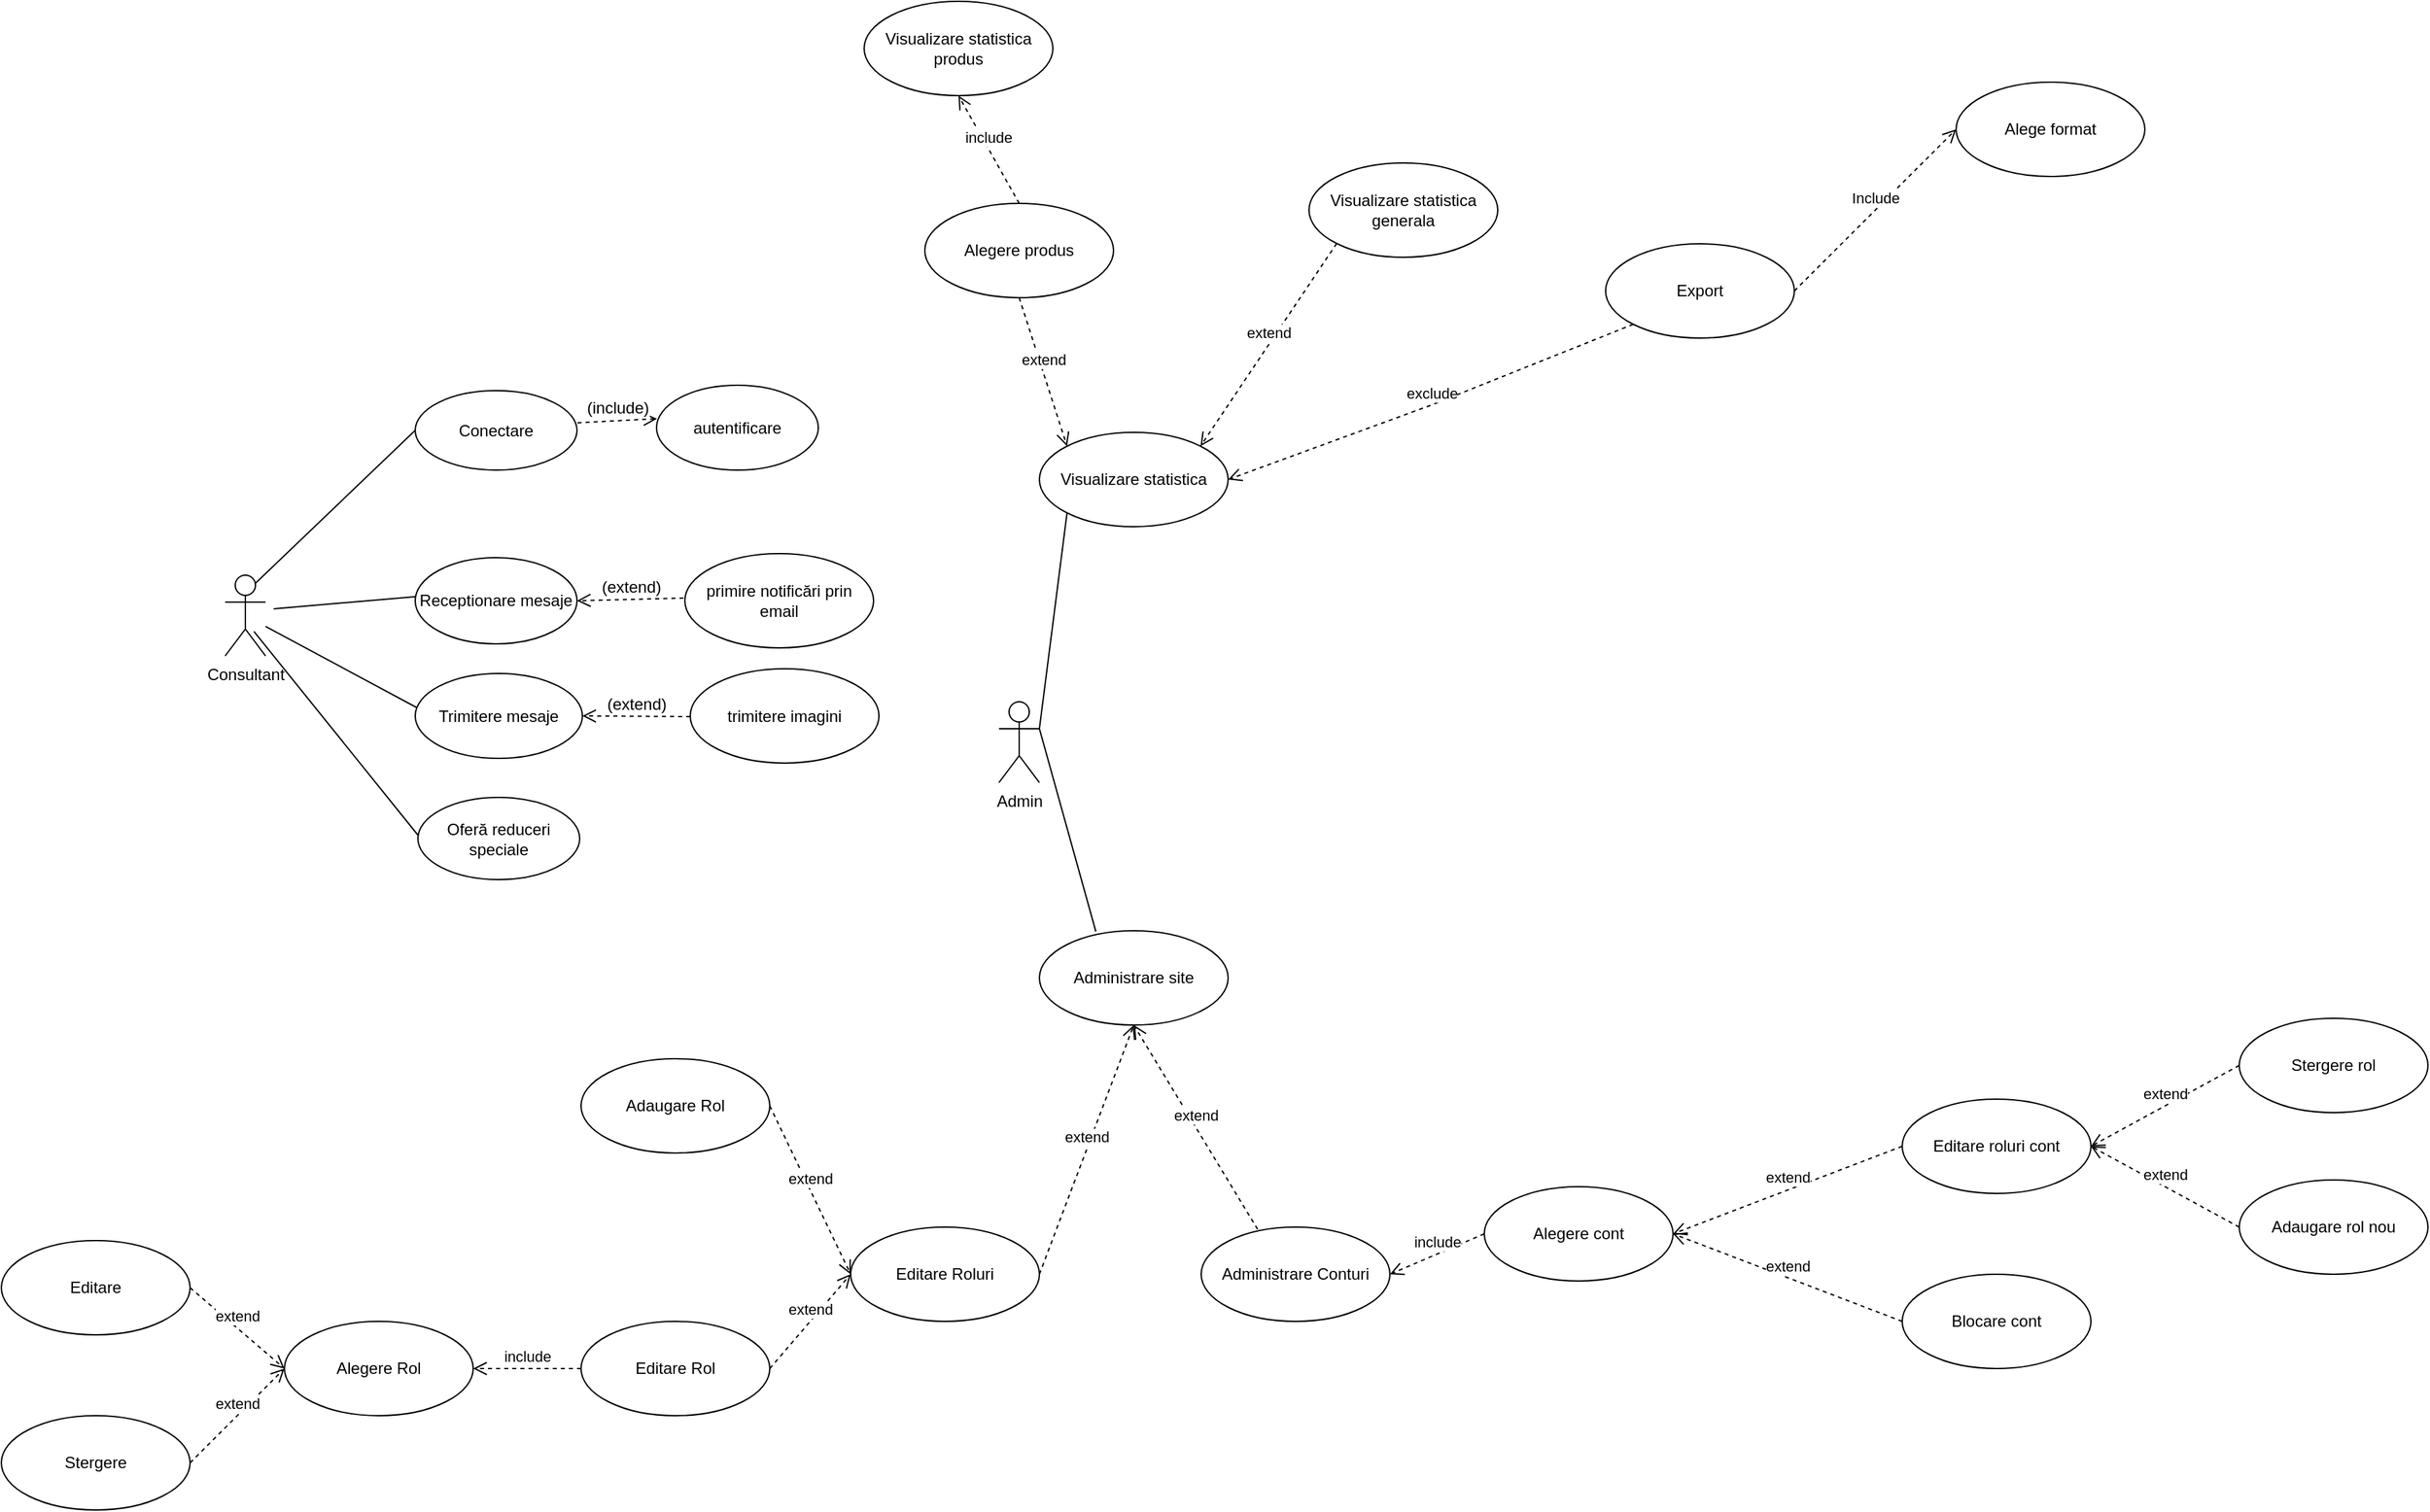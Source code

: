 <mxfile version="26.0.14">
  <diagram name="Page-1" id="5RAgXpiNk382n0N53aNm">
    <mxGraphModel dx="2153" dy="1925" grid="1" gridSize="10" guides="1" tooltips="1" connect="1" arrows="1" fold="1" page="1" pageScale="1" pageWidth="850" pageHeight="1100" math="0" shadow="0">
      <root>
        <mxCell id="0" />
        <mxCell id="1" parent="0" />
        <mxCell id="9iku5hwitjRTv78SaysS-1" value="&lt;div&gt;Admin&lt;/div&gt;&lt;div&gt;&lt;br&gt;&lt;/div&gt;" style="shape=umlActor;verticalLabelPosition=bottom;verticalAlign=top;html=1;outlineConnect=0;" vertex="1" parent="1">
          <mxGeometry x="410" y="250" width="30" height="60" as="geometry" />
        </mxCell>
        <mxCell id="9iku5hwitjRTv78SaysS-3" value="Visualizare statistica" style="ellipse;whiteSpace=wrap;html=1;" vertex="1" parent="1">
          <mxGeometry x="440" y="50" width="140" height="70" as="geometry" />
        </mxCell>
        <mxCell id="9iku5hwitjRTv78SaysS-5" value="Administrare site" style="ellipse;whiteSpace=wrap;html=1;" vertex="1" parent="1">
          <mxGeometry x="440" y="420" width="140" height="70" as="geometry" />
        </mxCell>
        <mxCell id="9iku5hwitjRTv78SaysS-7" value="" style="endArrow=none;html=1;rounded=0;exitX=1;exitY=0.333;exitDx=0;exitDy=0;exitPerimeter=0;entryX=0;entryY=1;entryDx=0;entryDy=0;" edge="1" parent="1" source="9iku5hwitjRTv78SaysS-1" target="9iku5hwitjRTv78SaysS-3">
          <mxGeometry width="50" height="50" relative="1" as="geometry">
            <mxPoint x="400" y="310" as="sourcePoint" />
            <mxPoint x="450" y="260" as="targetPoint" />
          </mxGeometry>
        </mxCell>
        <mxCell id="9iku5hwitjRTv78SaysS-9" value="" style="endArrow=none;html=1;rounded=0;exitX=1;exitY=0.333;exitDx=0;exitDy=0;exitPerimeter=0;entryX=0.299;entryY=0.008;entryDx=0;entryDy=0;entryPerimeter=0;" edge="1" parent="1" source="9iku5hwitjRTv78SaysS-1" target="9iku5hwitjRTv78SaysS-5">
          <mxGeometry width="50" height="50" relative="1" as="geometry">
            <mxPoint x="400" y="310" as="sourcePoint" />
            <mxPoint x="450" y="260" as="targetPoint" />
          </mxGeometry>
        </mxCell>
        <mxCell id="9iku5hwitjRTv78SaysS-10" value="Visualizare statistica produs" style="ellipse;whiteSpace=wrap;html=1;" vertex="1" parent="1">
          <mxGeometry x="310" y="-270" width="140" height="70" as="geometry" />
        </mxCell>
        <mxCell id="9iku5hwitjRTv78SaysS-11" value="Visualizare statistica generala" style="ellipse;whiteSpace=wrap;html=1;" vertex="1" parent="1">
          <mxGeometry x="640" y="-150" width="140" height="70" as="geometry" />
        </mxCell>
        <mxCell id="9iku5hwitjRTv78SaysS-12" value="&lt;div&gt;Export&lt;/div&gt;" style="ellipse;whiteSpace=wrap;html=1;" vertex="1" parent="1">
          <mxGeometry x="860" y="-90" width="140" height="70" as="geometry" />
        </mxCell>
        <mxCell id="9iku5hwitjRTv78SaysS-13" value="&lt;div&gt;Alege format&lt;/div&gt;" style="ellipse;whiteSpace=wrap;html=1;" vertex="1" parent="1">
          <mxGeometry x="1120" y="-210" width="140" height="70" as="geometry" />
        </mxCell>
        <mxCell id="9iku5hwitjRTv78SaysS-15" value="&lt;div&gt;extend&lt;/div&gt;" style="html=1;verticalAlign=bottom;endArrow=open;dashed=1;endSize=8;curved=0;rounded=0;entryX=1;entryY=0;entryDx=0;entryDy=0;exitX=0;exitY=1;exitDx=0;exitDy=0;" edge="1" parent="1" source="9iku5hwitjRTv78SaysS-11" target="9iku5hwitjRTv78SaysS-3">
          <mxGeometry relative="1" as="geometry">
            <mxPoint x="650" y="50" as="sourcePoint" />
            <mxPoint x="570" y="50" as="targetPoint" />
          </mxGeometry>
        </mxCell>
        <mxCell id="9iku5hwitjRTv78SaysS-16" value="exclude" style="html=1;verticalAlign=bottom;endArrow=open;dashed=1;endSize=8;curved=0;rounded=0;entryX=1;entryY=0.5;entryDx=0;entryDy=0;exitX=0;exitY=1;exitDx=0;exitDy=0;" edge="1" parent="1" source="9iku5hwitjRTv78SaysS-12" target="9iku5hwitjRTv78SaysS-3">
          <mxGeometry relative="1" as="geometry">
            <mxPoint x="810" y="20" as="sourcePoint" />
            <mxPoint x="730" y="20" as="targetPoint" />
            <Array as="points">
              <mxPoint x="730" y="30" />
            </Array>
          </mxGeometry>
        </mxCell>
        <mxCell id="9iku5hwitjRTv78SaysS-17" value="&lt;div&gt;Include&lt;/div&gt;" style="html=1;verticalAlign=bottom;endArrow=open;dashed=1;endSize=8;curved=0;rounded=0;entryX=0;entryY=0.5;entryDx=0;entryDy=0;exitX=1;exitY=0.5;exitDx=0;exitDy=0;" edge="1" parent="1" source="9iku5hwitjRTv78SaysS-12" target="9iku5hwitjRTv78SaysS-13">
          <mxGeometry relative="1" as="geometry">
            <mxPoint x="910" as="sourcePoint" />
            <mxPoint x="830" as="targetPoint" />
          </mxGeometry>
        </mxCell>
        <mxCell id="9iku5hwitjRTv78SaysS-22" value="Editare Roluri" style="ellipse;whiteSpace=wrap;html=1;" vertex="1" parent="1">
          <mxGeometry x="300" y="640" width="140" height="70" as="geometry" />
        </mxCell>
        <mxCell id="9iku5hwitjRTv78SaysS-23" value="Administrare Conturi" style="ellipse;whiteSpace=wrap;html=1;" vertex="1" parent="1">
          <mxGeometry x="560" y="640" width="140" height="70" as="geometry" />
        </mxCell>
        <mxCell id="9iku5hwitjRTv78SaysS-24" value="Alegere cont" style="ellipse;whiteSpace=wrap;html=1;" vertex="1" parent="1">
          <mxGeometry x="770" y="610" width="140" height="70" as="geometry" />
        </mxCell>
        <mxCell id="9iku5hwitjRTv78SaysS-25" value="Editare roluri cont" style="ellipse;whiteSpace=wrap;html=1;" vertex="1" parent="1">
          <mxGeometry x="1080" y="545" width="140" height="70" as="geometry" />
        </mxCell>
        <mxCell id="9iku5hwitjRTv78SaysS-26" value="Blocare cont" style="ellipse;whiteSpace=wrap;html=1;" vertex="1" parent="1">
          <mxGeometry x="1080" y="675" width="140" height="70" as="geometry" />
        </mxCell>
        <mxCell id="9iku5hwitjRTv78SaysS-27" value="Stergere rol" style="ellipse;whiteSpace=wrap;html=1;" vertex="1" parent="1">
          <mxGeometry x="1330" y="485" width="140" height="70" as="geometry" />
        </mxCell>
        <mxCell id="9iku5hwitjRTv78SaysS-28" value="Adaugare rol nou" style="ellipse;whiteSpace=wrap;html=1;" vertex="1" parent="1">
          <mxGeometry x="1330" y="605" width="140" height="70" as="geometry" />
        </mxCell>
        <mxCell id="9iku5hwitjRTv78SaysS-30" value="&lt;div&gt;extend&lt;/div&gt;" style="html=1;verticalAlign=bottom;endArrow=open;dashed=1;endSize=8;curved=0;rounded=0;entryX=0.5;entryY=1;entryDx=0;entryDy=0;exitX=0.299;exitY=0.023;exitDx=0;exitDy=0;exitPerimeter=0;" edge="1" parent="1" source="9iku5hwitjRTv78SaysS-23" target="9iku5hwitjRTv78SaysS-5">
          <mxGeometry x="-0.001" relative="1" as="geometry">
            <mxPoint x="940" y="740" as="sourcePoint" />
            <mxPoint x="860" y="740" as="targetPoint" />
            <mxPoint as="offset" />
          </mxGeometry>
        </mxCell>
        <mxCell id="9iku5hwitjRTv78SaysS-32" value="extend" style="html=1;verticalAlign=bottom;endArrow=open;dashed=1;endSize=8;curved=0;rounded=0;entryX=1;entryY=0.5;entryDx=0;entryDy=0;exitX=0;exitY=0.5;exitDx=0;exitDy=0;" edge="1" parent="1" source="9iku5hwitjRTv78SaysS-25" target="9iku5hwitjRTv78SaysS-24">
          <mxGeometry relative="1" as="geometry">
            <mxPoint x="970" y="580" as="sourcePoint" />
            <mxPoint x="890" y="580" as="targetPoint" />
          </mxGeometry>
        </mxCell>
        <mxCell id="9iku5hwitjRTv78SaysS-33" value="extend" style="html=1;verticalAlign=bottom;endArrow=open;dashed=1;endSize=8;curved=0;rounded=0;entryX=1;entryY=0.5;entryDx=0;entryDy=0;exitX=0;exitY=0.5;exitDx=0;exitDy=0;" edge="1" parent="1" source="9iku5hwitjRTv78SaysS-26" target="9iku5hwitjRTv78SaysS-24">
          <mxGeometry relative="1" as="geometry">
            <mxPoint x="970" y="580" as="sourcePoint" />
            <mxPoint x="890" y="580" as="targetPoint" />
          </mxGeometry>
        </mxCell>
        <mxCell id="9iku5hwitjRTv78SaysS-34" value="extend" style="html=1;verticalAlign=bottom;endArrow=open;dashed=1;endSize=8;curved=0;rounded=0;entryX=1;entryY=0.5;entryDx=0;entryDy=0;exitX=0;exitY=0.5;exitDx=0;exitDy=0;" edge="1" parent="1" source="9iku5hwitjRTv78SaysS-27" target="9iku5hwitjRTv78SaysS-25">
          <mxGeometry relative="1" as="geometry">
            <mxPoint x="1120" y="590" as="sourcePoint" />
            <mxPoint x="1040" y="590" as="targetPoint" />
          </mxGeometry>
        </mxCell>
        <mxCell id="9iku5hwitjRTv78SaysS-35" value="extend" style="html=1;verticalAlign=bottom;endArrow=open;dashed=1;endSize=8;curved=0;rounded=0;exitX=0;exitY=0.5;exitDx=0;exitDy=0;entryX=1;entryY=0.5;entryDx=0;entryDy=0;" edge="1" parent="1" source="9iku5hwitjRTv78SaysS-28" target="9iku5hwitjRTv78SaysS-25">
          <mxGeometry relative="1" as="geometry">
            <mxPoint x="1120" y="590" as="sourcePoint" />
            <mxPoint x="1230" y="580" as="targetPoint" />
          </mxGeometry>
        </mxCell>
        <mxCell id="9iku5hwitjRTv78SaysS-36" value="Adaugare Rol" style="ellipse;whiteSpace=wrap;html=1;" vertex="1" parent="1">
          <mxGeometry x="100" y="515" width="140" height="70" as="geometry" />
        </mxCell>
        <mxCell id="9iku5hwitjRTv78SaysS-37" value="Editare Rol" style="ellipse;whiteSpace=wrap;html=1;" vertex="1" parent="1">
          <mxGeometry x="100" y="710" width="140" height="70" as="geometry" />
        </mxCell>
        <mxCell id="9iku5hwitjRTv78SaysS-38" value="Alegere Rol" style="ellipse;whiteSpace=wrap;html=1;" vertex="1" parent="1">
          <mxGeometry x="-120" y="710" width="140" height="70" as="geometry" />
        </mxCell>
        <mxCell id="9iku5hwitjRTv78SaysS-39" value="Editare" style="ellipse;whiteSpace=wrap;html=1;" vertex="1" parent="1">
          <mxGeometry x="-330" y="650" width="140" height="70" as="geometry" />
        </mxCell>
        <mxCell id="9iku5hwitjRTv78SaysS-40" value="Stergere" style="ellipse;whiteSpace=wrap;html=1;" vertex="1" parent="1">
          <mxGeometry x="-330" y="780" width="140" height="70" as="geometry" />
        </mxCell>
        <mxCell id="9iku5hwitjRTv78SaysS-43" value="extend" style="html=1;verticalAlign=bottom;endArrow=open;dashed=1;endSize=8;curved=0;rounded=0;entryX=0;entryY=0.5;entryDx=0;entryDy=0;exitX=1;exitY=0.5;exitDx=0;exitDy=0;" edge="1" parent="1" source="9iku5hwitjRTv78SaysS-37" target="9iku5hwitjRTv78SaysS-22">
          <mxGeometry relative="1" as="geometry">
            <mxPoint x="350" y="690" as="sourcePoint" />
            <mxPoint x="270" y="690" as="targetPoint" />
          </mxGeometry>
        </mxCell>
        <mxCell id="9iku5hwitjRTv78SaysS-45" value="include" style="html=1;verticalAlign=bottom;endArrow=open;dashed=1;endSize=8;curved=0;rounded=0;entryX=1;entryY=0.5;entryDx=0;entryDy=0;exitX=0;exitY=0.5;exitDx=0;exitDy=0;" edge="1" parent="1" source="9iku5hwitjRTv78SaysS-24" target="9iku5hwitjRTv78SaysS-23">
          <mxGeometry relative="1" as="geometry">
            <mxPoint x="560" y="660" as="sourcePoint" />
            <mxPoint x="480" y="660" as="targetPoint" />
          </mxGeometry>
        </mxCell>
        <mxCell id="9iku5hwitjRTv78SaysS-46" value="&lt;div&gt;extend&lt;/div&gt;" style="html=1;verticalAlign=bottom;endArrow=open;dashed=1;endSize=8;curved=0;rounded=0;entryX=0.5;entryY=1;entryDx=0;entryDy=0;exitX=1;exitY=0.5;exitDx=0;exitDy=0;" edge="1" parent="1" source="9iku5hwitjRTv78SaysS-22" target="9iku5hwitjRTv78SaysS-5">
          <mxGeometry relative="1" as="geometry">
            <mxPoint x="670" y="680" as="sourcePoint" />
            <mxPoint x="590" y="680" as="targetPoint" />
          </mxGeometry>
        </mxCell>
        <mxCell id="9iku5hwitjRTv78SaysS-47" value="extend" style="html=1;verticalAlign=bottom;endArrow=open;dashed=1;endSize=8;curved=0;rounded=0;entryX=0;entryY=0.5;entryDx=0;entryDy=0;exitX=1;exitY=0.5;exitDx=0;exitDy=0;" edge="1" parent="1" source="9iku5hwitjRTv78SaysS-36" target="9iku5hwitjRTv78SaysS-22">
          <mxGeometry relative="1" as="geometry">
            <mxPoint x="450" y="660" as="sourcePoint" />
            <mxPoint x="370" y="660" as="targetPoint" />
          </mxGeometry>
        </mxCell>
        <mxCell id="9iku5hwitjRTv78SaysS-48" value="include" style="html=1;verticalAlign=bottom;endArrow=open;dashed=1;endSize=8;curved=0;rounded=0;entryX=1;entryY=0.5;entryDx=0;entryDy=0;exitX=0;exitY=0.5;exitDx=0;exitDy=0;" edge="1" parent="1" source="9iku5hwitjRTv78SaysS-37" target="9iku5hwitjRTv78SaysS-38">
          <mxGeometry relative="1" as="geometry">
            <mxPoint x="200" y="700" as="sourcePoint" />
            <mxPoint x="120" y="700" as="targetPoint" />
          </mxGeometry>
        </mxCell>
        <mxCell id="9iku5hwitjRTv78SaysS-49" value="extend" style="html=1;verticalAlign=bottom;endArrow=open;dashed=1;endSize=8;curved=0;rounded=0;entryX=0;entryY=0.5;entryDx=0;entryDy=0;exitX=1;exitY=0.5;exitDx=0;exitDy=0;" edge="1" parent="1" source="9iku5hwitjRTv78SaysS-39" target="9iku5hwitjRTv78SaysS-38">
          <mxGeometry relative="1" as="geometry">
            <mxPoint x="10" y="770" as="sourcePoint" />
            <mxPoint x="-70" y="770" as="targetPoint" />
          </mxGeometry>
        </mxCell>
        <mxCell id="9iku5hwitjRTv78SaysS-50" value="extend" style="html=1;verticalAlign=bottom;endArrow=open;dashed=1;endSize=8;curved=0;rounded=0;entryX=0;entryY=0.5;entryDx=0;entryDy=0;exitX=1;exitY=0.5;exitDx=0;exitDy=0;" edge="1" parent="1" source="9iku5hwitjRTv78SaysS-40" target="9iku5hwitjRTv78SaysS-38">
          <mxGeometry relative="1" as="geometry">
            <mxPoint x="10" y="770" as="sourcePoint" />
            <mxPoint x="-70" y="770" as="targetPoint" />
          </mxGeometry>
        </mxCell>
        <mxCell id="9iku5hwitjRTv78SaysS-51" value="Alegere produs" style="ellipse;whiteSpace=wrap;html=1;" vertex="1" parent="1">
          <mxGeometry x="355" y="-120" width="140" height="70" as="geometry" />
        </mxCell>
        <mxCell id="9iku5hwitjRTv78SaysS-52" value="extend" style="html=1;verticalAlign=bottom;endArrow=open;dashed=1;endSize=8;curved=0;rounded=0;entryX=0;entryY=0;entryDx=0;entryDy=0;exitX=0.5;exitY=1;exitDx=0;exitDy=0;" edge="1" parent="1" source="9iku5hwitjRTv78SaysS-51" target="9iku5hwitjRTv78SaysS-3">
          <mxGeometry relative="1" as="geometry">
            <mxPoint x="780" y="140" as="sourcePoint" />
            <mxPoint x="700" y="140" as="targetPoint" />
          </mxGeometry>
        </mxCell>
        <mxCell id="9iku5hwitjRTv78SaysS-53" value="include" style="html=1;verticalAlign=bottom;endArrow=open;dashed=1;endSize=8;curved=0;rounded=0;entryX=0.5;entryY=1;entryDx=0;entryDy=0;exitX=0.5;exitY=0;exitDx=0;exitDy=0;" edge="1" parent="1" source="9iku5hwitjRTv78SaysS-51" target="9iku5hwitjRTv78SaysS-10">
          <mxGeometry relative="1" as="geometry">
            <mxPoint x="780" y="140" as="sourcePoint" />
            <mxPoint x="700" y="140" as="targetPoint" />
          </mxGeometry>
        </mxCell>
        <mxCell id="9iku5hwitjRTv78SaysS-54" value="Consultant" style="shape=umlActor;verticalLabelPosition=bottom;verticalAlign=top;html=1;outlineConnect=0;" vertex="1" parent="1">
          <mxGeometry x="-164" y="156" width="30" height="60" as="geometry" />
        </mxCell>
        <mxCell id="9iku5hwitjRTv78SaysS-55" value="" style="endArrow=none;html=1;rounded=0;fontSize=12;startSize=8;endSize=8;curved=1;exitX=0.75;exitY=0.1;exitDx=0;exitDy=0;exitPerimeter=0;entryX=0;entryY=0.5;entryDx=0;entryDy=0;" edge="1" parent="1" source="9iku5hwitjRTv78SaysS-54" target="9iku5hwitjRTv78SaysS-58">
          <mxGeometry width="50" height="50" relative="1" as="geometry">
            <mxPoint x="-225" y="153" as="sourcePoint" />
            <mxPoint x="-60" y="63" as="targetPoint" />
          </mxGeometry>
        </mxCell>
        <mxCell id="9iku5hwitjRTv78SaysS-56" value="" style="endArrow=none;html=1;rounded=0;fontSize=12;startSize=8;endSize=8;curved=1;" edge="1" parent="1">
          <mxGeometry width="50" height="50" relative="1" as="geometry">
            <mxPoint x="-128" y="181" as="sourcePoint" />
            <mxPoint x="35" y="167" as="targetPoint" />
          </mxGeometry>
        </mxCell>
        <mxCell id="9iku5hwitjRTv78SaysS-57" value="" style="endArrow=none;html=1;rounded=0;fontSize=12;startSize=8;endSize=8;curved=1;exitX=0.713;exitY=0.697;exitDx=0;exitDy=0;exitPerimeter=0;entryX=0.017;entryY=0.5;entryDx=0;entryDy=0;entryPerimeter=0;" edge="1" parent="1" source="9iku5hwitjRTv78SaysS-54" target="9iku5hwitjRTv78SaysS-60">
          <mxGeometry width="50" height="50" relative="1" as="geometry">
            <mxPoint x="-228" y="192" as="sourcePoint" />
            <mxPoint x="-21" y="306" as="targetPoint" />
          </mxGeometry>
        </mxCell>
        <mxCell id="9iku5hwitjRTv78SaysS-58" value="Conectare" style="ellipse;whiteSpace=wrap;html=1;" vertex="1" parent="1">
          <mxGeometry x="-23" y="19" width="120" height="59" as="geometry" />
        </mxCell>
        <mxCell id="9iku5hwitjRTv78SaysS-59" value="Receptionare mesaje" style="ellipse;whiteSpace=wrap;html=1;" vertex="1" parent="1">
          <mxGeometry x="-23" y="143" width="120" height="64" as="geometry" />
        </mxCell>
        <mxCell id="9iku5hwitjRTv78SaysS-60" value="Oferă reduceri speciale" style="ellipse;whiteSpace=wrap;html=1;" vertex="1" parent="1">
          <mxGeometry x="-21" y="321" width="120" height="61" as="geometry" />
        </mxCell>
        <mxCell id="9iku5hwitjRTv78SaysS-61" value="(extend)" style="html=1;verticalAlign=bottom;endArrow=open;dashed=1;endSize=8;curved=0;rounded=0;fontSize=12;entryX=1;entryY=0.5;entryDx=0;entryDy=0;" edge="1" parent="1" target="9iku5hwitjRTv78SaysS-59">
          <mxGeometry relative="1" as="geometry">
            <mxPoint x="176" y="173" as="sourcePoint" />
            <mxPoint x="160" y="199" as="targetPoint" />
          </mxGeometry>
        </mxCell>
        <mxCell id="9iku5hwitjRTv78SaysS-62" value="(include)" style="html=1;verticalAlign=bottom;endArrow=open;dashed=1;endSize=8;curved=0;rounded=0;fontSize=12;exitX=1.003;exitY=0.405;exitDx=0;exitDy=0;exitPerimeter=0;entryX=0.003;entryY=0.394;entryDx=0;entryDy=0;entryPerimeter=0;" edge="1" parent="1" source="9iku5hwitjRTv78SaysS-58" target="9iku5hwitjRTv78SaysS-63">
          <mxGeometry relative="1" as="geometry">
            <mxPoint x="240" y="199" as="sourcePoint" />
            <mxPoint x="156" y="46" as="targetPoint" />
          </mxGeometry>
        </mxCell>
        <mxCell id="9iku5hwitjRTv78SaysS-63" value="autentificare" style="ellipse;whiteSpace=wrap;html=1;" vertex="1" parent="1">
          <mxGeometry x="156" y="15" width="120" height="63" as="geometry" />
        </mxCell>
        <mxCell id="9iku5hwitjRTv78SaysS-64" value="primire notificări prin email" style="ellipse;whiteSpace=wrap;html=1;" vertex="1" parent="1">
          <mxGeometry x="177" y="140" width="140" height="70" as="geometry" />
        </mxCell>
        <mxCell id="9iku5hwitjRTv78SaysS-65" value="" style="endArrow=none;html=1;rounded=0;fontSize=12;startSize=8;endSize=8;curved=1;" edge="1" parent="1" source="9iku5hwitjRTv78SaysS-54">
          <mxGeometry width="50" height="50" relative="1" as="geometry">
            <mxPoint x="175" y="224" as="sourcePoint" />
            <mxPoint x="-15" y="258" as="targetPoint" />
          </mxGeometry>
        </mxCell>
        <mxCell id="9iku5hwitjRTv78SaysS-66" value="Trimitere mesaje" style="ellipse;whiteSpace=wrap;html=1;" vertex="1" parent="1">
          <mxGeometry x="-23" y="229" width="124" height="63" as="geometry" />
        </mxCell>
        <mxCell id="9iku5hwitjRTv78SaysS-67" value="(extend)" style="html=1;verticalAlign=bottom;endArrow=open;dashed=1;endSize=8;curved=0;rounded=0;fontSize=12;entryX=1;entryY=0.5;entryDx=0;entryDy=0;" edge="1" parent="1" target="9iku5hwitjRTv78SaysS-66">
          <mxGeometry relative="1" as="geometry">
            <mxPoint x="181" y="261" as="sourcePoint" />
            <mxPoint x="160" y="199" as="targetPoint" />
          </mxGeometry>
        </mxCell>
        <mxCell id="9iku5hwitjRTv78SaysS-68" value="trimitere imagini" style="ellipse;whiteSpace=wrap;html=1;" vertex="1" parent="1">
          <mxGeometry x="181" y="225.5" width="140" height="70" as="geometry" />
        </mxCell>
      </root>
    </mxGraphModel>
  </diagram>
</mxfile>
